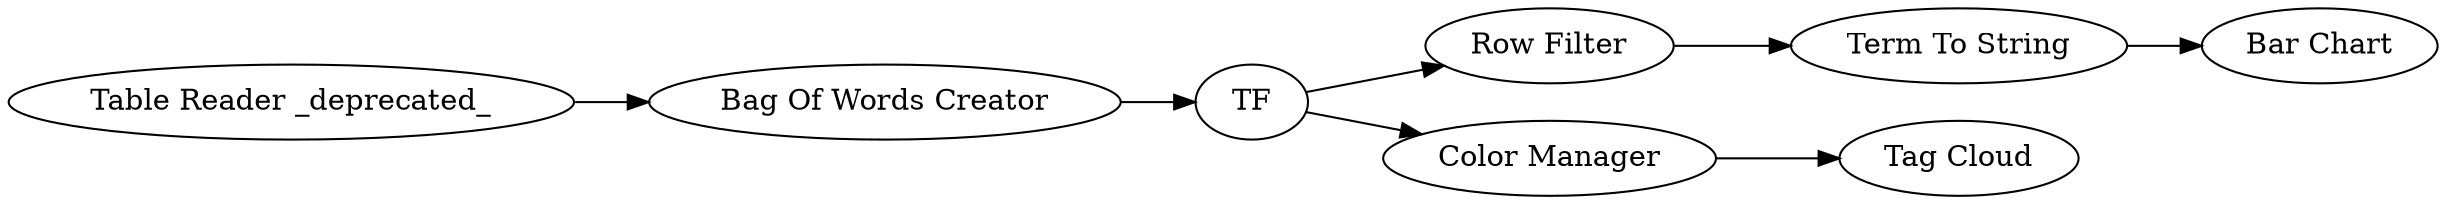 digraph {
	56 -> 55
	53 -> 52
	51 -> 50
	50 -> 53
	530 -> 51
	50 -> 56
	55 -> 54
	55 [label="Term To String"]
	50 [label=TF]
	53 [label="Color Manager"]
	51 [label="Bag Of Words Creator"]
	56 [label="Row Filter"]
	54 [label="Bar Chart"]
	52 [label="Tag Cloud"]
	530 [label="Table Reader _deprecated_"]
	rankdir=LR
}
